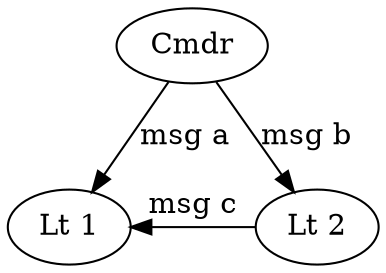 digraph A {
    Cmdr -> "Lt 1" [label="msg a"];
    Cmdr -> "Lt 2" [label="msg b"];
    "Lt 2" -> "Lt 1" [constraint=false;label="msg c"];  
}

digraph B { // byzantine.dot..svg
    Cmdr -> "Lt 1" [label="A"];
    Cmdr -> "Lt 2" [label="A"];
    "Lt 2" -> "Lt 1" [constraint=false;label="A"];
}
digraph C { // byzantine.dot.3.svg
    "Lt 1";
    "Lt 2" [fillcolor=red,style=filled];
    Cmdr -> "Lt 1" [label="A"];
    Cmdr -> "Lt 2" [label="A"];
    "Lt 2" -> "Lt 1" [constraint=false;label="R"];
}
digraph D { // byzantine.dot.4.svg
    Cmdr [fillcolor=red,style=filled];
    "Lt 1";
    "Lt 2" [fillcolor=red,style=filled];
    Cmdr -> "Lt 1" [label="A"];
    Cmdr -> "Lt 2" [label="R"];
    "Lt 2" -> "Lt 1" [constraint=false;label="A"];
}
digraph E { // byzantine.dot.5.svg
    Cmdr [fillcolor=red,style=filled];
    Cmdr -> "Lt 1" [label="A"];
    Cmdr -> "Lt 2" [label="R"];
    "Lt 2" -> "Lt 1" [constraint=false;label="R"];
}
digraph F { // byzantine.dot.6.svg
    Cmdr [fillcolor=red,style=filled];
    Cmdr -> "Lt 1" [label="R"];
    Cmdr -> "Lt 2" [label="A"];
    "Lt 2" -> "Lt 1" [constraint=false;label="A"];
}
digraph G { // byzantine.dot.7.svg
    Cmdr [fillcolor=red,style=filled];
    "Lt 1";
    "Lt 2" [fillcolor=red,style=filled];
    Cmdr -> "Lt 1" [label="R"];
    Cmdr -> "Lt 2" [label="A"];
    "Lt 2" -> "Lt 1" [constraint=false;label="R"];
}
digraph H { // byzantine.dot.8.svg
    "Lt 1";
    "Lt 2" [fillcolor=red,style=filled];
    Cmdr -> "Lt 1" [label="R"];
    Cmdr -> "Lt 2" [label="R"];
    "Lt 2" -> "Lt 1" [constraint=false;label="A"];
}
digraph I { // byzantine.dot.9.svg
    Cmdr -> "Lt 1" [label="R"];
    Cmdr -> "Lt 2" [label="R"];
    "Lt 2" -> "Lt 1" [constraint=false;label="R"];
}
